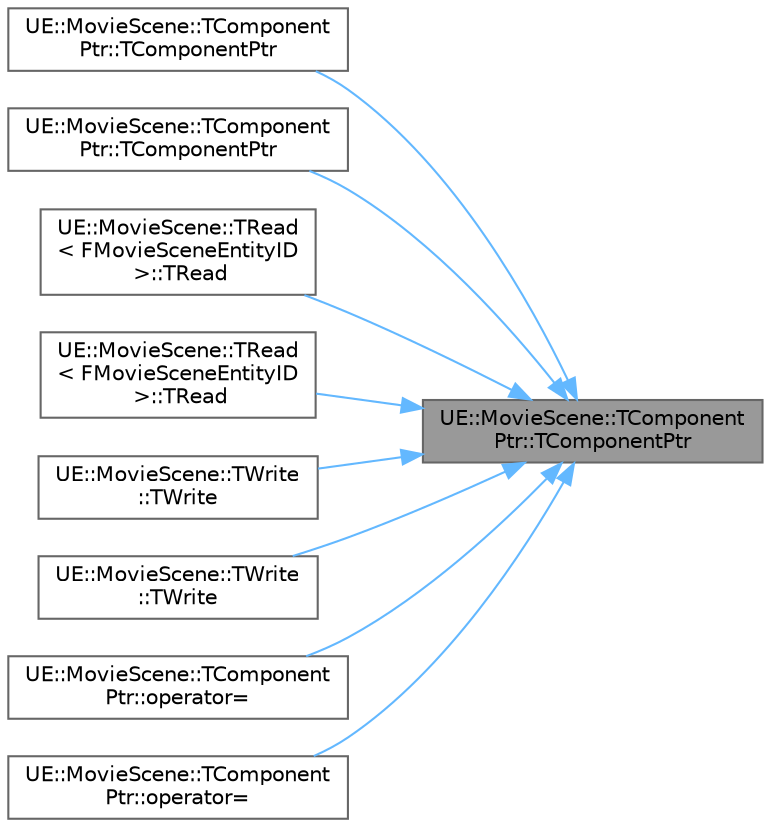 digraph "UE::MovieScene::TComponentPtr::TComponentPtr"
{
 // INTERACTIVE_SVG=YES
 // LATEX_PDF_SIZE
  bgcolor="transparent";
  edge [fontname=Helvetica,fontsize=10,labelfontname=Helvetica,labelfontsize=10];
  node [fontname=Helvetica,fontsize=10,shape=box,height=0.2,width=0.4];
  rankdir="RL";
  Node1 [id="Node000001",label="UE::MovieScene::TComponent\lPtr::TComponentPtr",height=0.2,width=0.4,color="gray40", fillcolor="grey60", style="filled", fontcolor="black",tooltip=" "];
  Node1 -> Node2 [id="edge1_Node000001_Node000002",dir="back",color="steelblue1",style="solid",tooltip=" "];
  Node2 [id="Node000002",label="UE::MovieScene::TComponent\lPtr::TComponentPtr",height=0.2,width=0.4,color="grey40", fillcolor="white", style="filled",URL="$db/db4/structUE_1_1MovieScene_1_1TComponentPtr.html#a83f1293f17e4d63b904d843e79a70f7e",tooltip=" "];
  Node1 -> Node3 [id="edge2_Node000001_Node000003",dir="back",color="steelblue1",style="solid",tooltip=" "];
  Node3 [id="Node000003",label="UE::MovieScene::TComponent\lPtr::TComponentPtr",height=0.2,width=0.4,color="grey40", fillcolor="white", style="filled",URL="$db/db4/structUE_1_1MovieScene_1_1TComponentPtr.html#a5a8acc7bd0d77a11da7a0dfa9dc95b64",tooltip=" "];
  Node1 -> Node4 [id="edge3_Node000001_Node000004",dir="back",color="steelblue1",style="solid",tooltip=" "];
  Node4 [id="Node000004",label="UE::MovieScene::TRead\l\< FMovieSceneEntityID\l \>::TRead",height=0.2,width=0.4,color="grey40", fillcolor="white", style="filled",URL="$d6/d91/structUE_1_1MovieScene_1_1TRead.html#ae82e2687341b69ba02ce7dc5c784576c",tooltip=" "];
  Node1 -> Node5 [id="edge4_Node000001_Node000005",dir="back",color="steelblue1",style="solid",tooltip=" "];
  Node5 [id="Node000005",label="UE::MovieScene::TRead\l\< FMovieSceneEntityID\l \>::TRead",height=0.2,width=0.4,color="grey40", fillcolor="white", style="filled",URL="$d6/d91/structUE_1_1MovieScene_1_1TRead.html#aa164bb67a922bcf81f36862bf97b8048",tooltip=" "];
  Node1 -> Node6 [id="edge5_Node000001_Node000006",dir="back",color="steelblue1",style="solid",tooltip=" "];
  Node6 [id="Node000006",label="UE::MovieScene::TWrite\l::TWrite",height=0.2,width=0.4,color="grey40", fillcolor="white", style="filled",URL="$df/d52/structUE_1_1MovieScene_1_1TWrite.html#ac83b71007ab62aed2a6ec6ba0bb7b50c",tooltip=" "];
  Node1 -> Node7 [id="edge6_Node000001_Node000007",dir="back",color="steelblue1",style="solid",tooltip=" "];
  Node7 [id="Node000007",label="UE::MovieScene::TWrite\l::TWrite",height=0.2,width=0.4,color="grey40", fillcolor="white", style="filled",URL="$df/d52/structUE_1_1MovieScene_1_1TWrite.html#a731b26f45a5521570fe1ca016322379c",tooltip=" "];
  Node1 -> Node8 [id="edge7_Node000001_Node000008",dir="back",color="steelblue1",style="solid",tooltip=" "];
  Node8 [id="Node000008",label="UE::MovieScene::TComponent\lPtr::operator=",height=0.2,width=0.4,color="grey40", fillcolor="white", style="filled",URL="$db/db4/structUE_1_1MovieScene_1_1TComponentPtr.html#abb8182c2f0cdb4228728b28d6c610570",tooltip=" "];
  Node1 -> Node9 [id="edge8_Node000001_Node000009",dir="back",color="steelblue1",style="solid",tooltip=" "];
  Node9 [id="Node000009",label="UE::MovieScene::TComponent\lPtr::operator=",height=0.2,width=0.4,color="grey40", fillcolor="white", style="filled",URL="$db/db4/structUE_1_1MovieScene_1_1TComponentPtr.html#ace371306ce0436b47f622b0c44fe3522",tooltip=" "];
}

